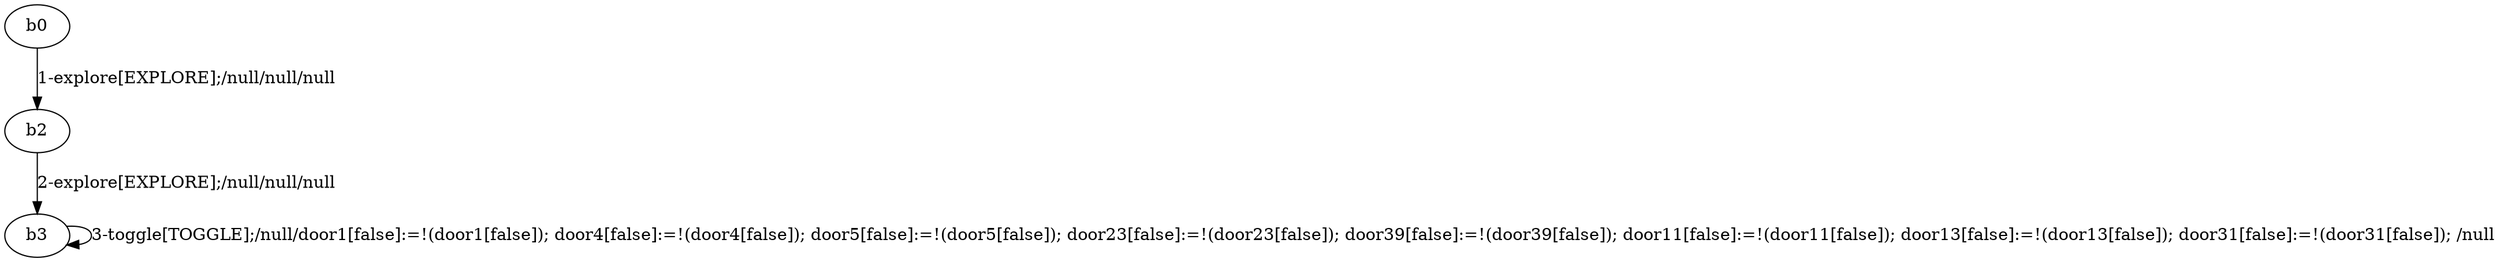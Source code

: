 # Total number of goals covered by this test: 1
# b3 --> b3

digraph g {
"b0" -> "b2" [label = "1-explore[EXPLORE];/null/null/null"];
"b2" -> "b3" [label = "2-explore[EXPLORE];/null/null/null"];
"b3" -> "b3" [label = "3-toggle[TOGGLE];/null/door1[false]:=!(door1[false]); door4[false]:=!(door4[false]); door5[false]:=!(door5[false]); door23[false]:=!(door23[false]); door39[false]:=!(door39[false]); door11[false]:=!(door11[false]); door13[false]:=!(door13[false]); door31[false]:=!(door31[false]); /null"];
}